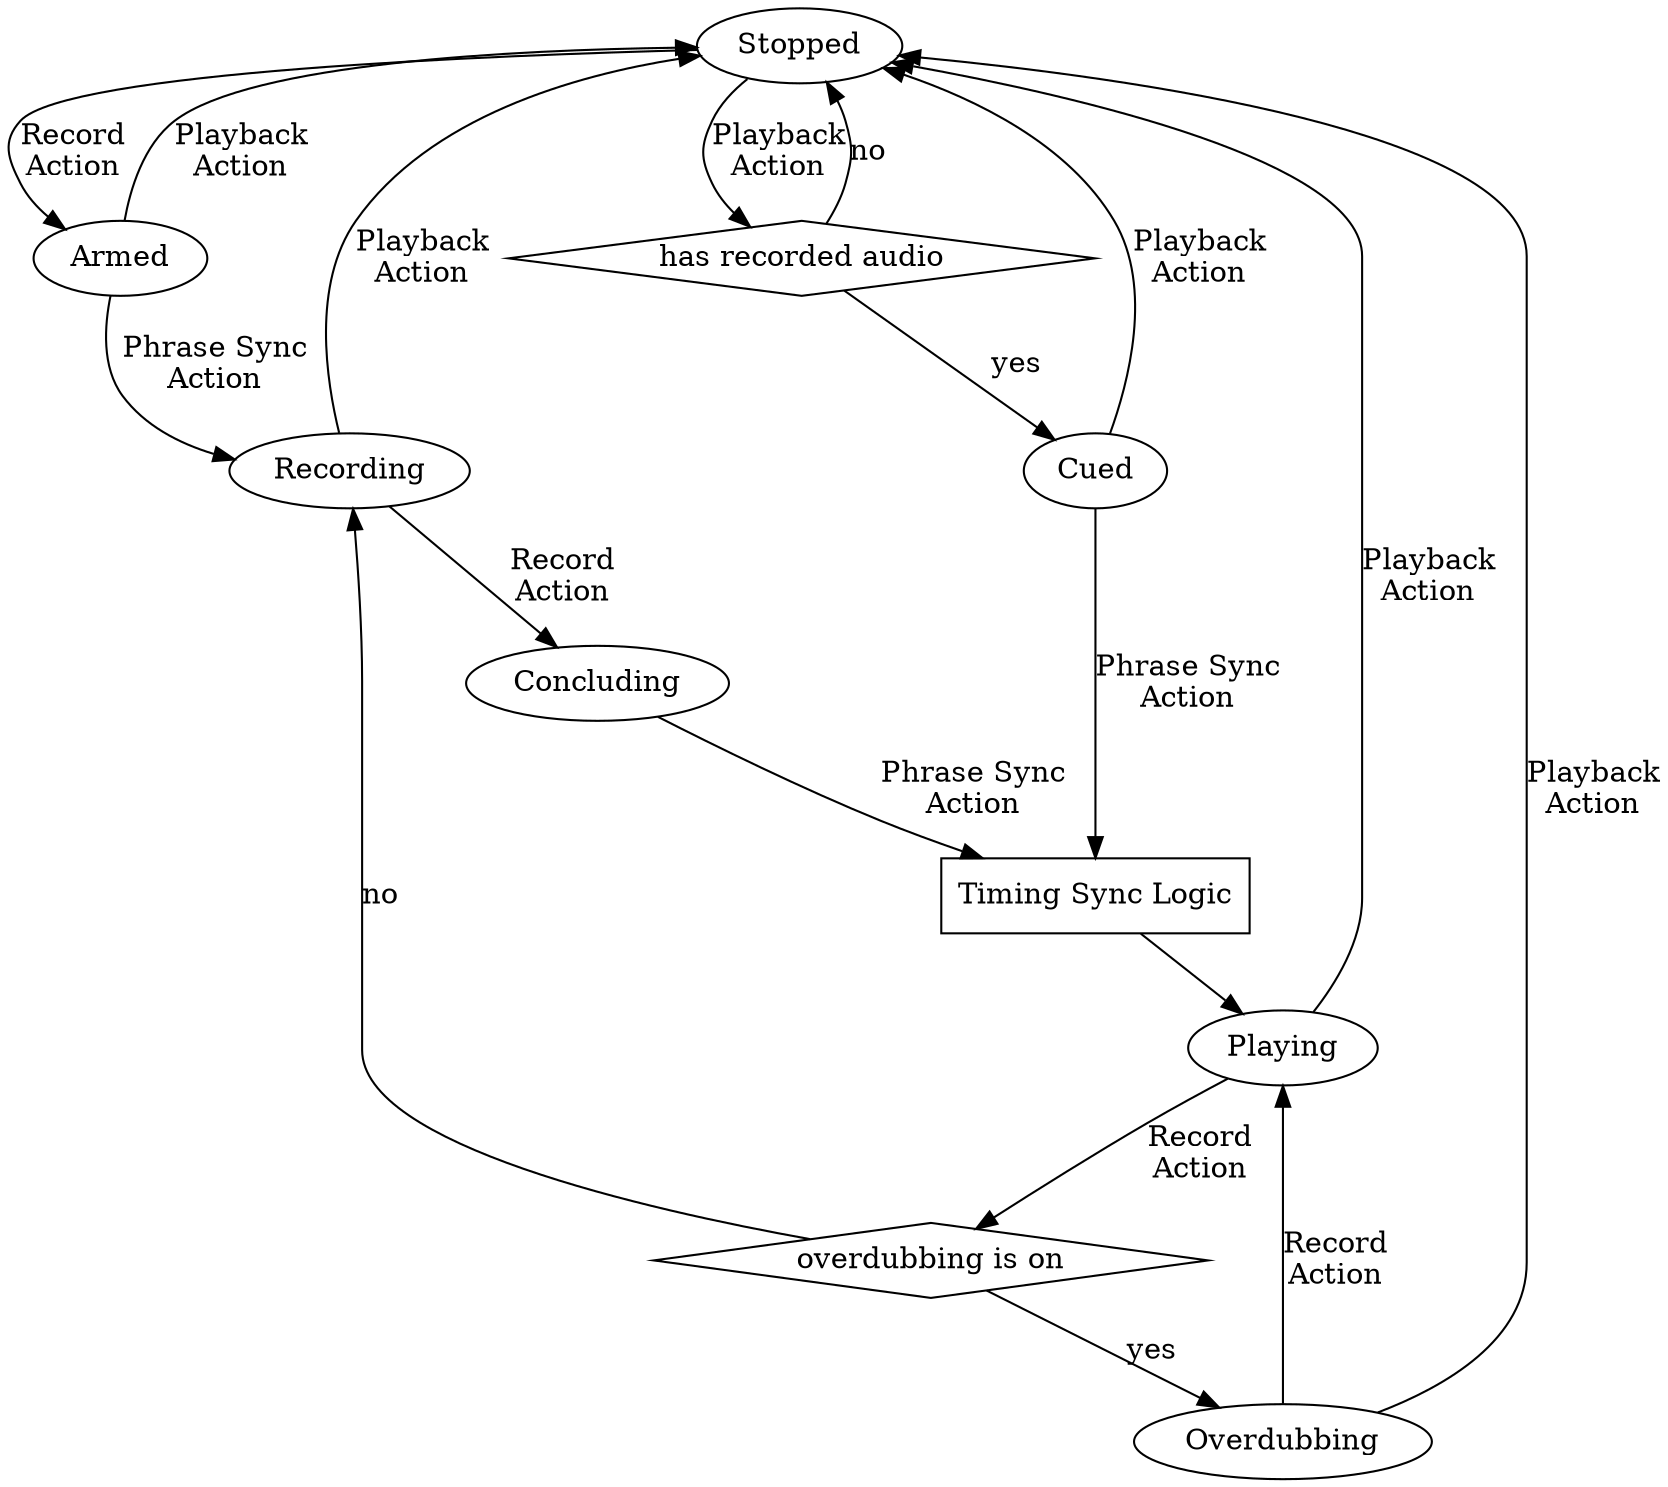 digraph G {

  Stopped [ shape="oval" ];
  Armed [ shape="oval" ];
  hasAudio [ label="has recorded audio", shape="diamond" ];
  Cued [ shape="oval" ];
  playSyncLogic [ label="Timing Sync Logic", shape="box" ];
  Recording [ shape="oval" ];
  Concluding [ shape="oval" ];
  Playing [ shape="oval" ];
  overdubActive [ label="overdubbing is on", shape="diamond" ];
  Overdubbing [ shape="oval" ];

  Stopped -> Armed [ label="Record\nAction" ];
  Stopped -> hasAudio [ label="Playback\nAction" ];
  hasAudio -> Stopped [ label="no" ];
  hasAudio -> Cued [ label="yes" ];

  Cued -> playSyncLogic [ label="Phrase Sync\nAction" ];
  playSyncLogic -> Playing;
  Cued -> Stopped [ label="Playback\nAction" ];

  Armed -> Stopped [ label="Playback\nAction" ];
  Armed -> Recording [ label="Phrase Sync\nAction" ];

  Recording -> Stopped [ label="Playback\nAction" ];
  Recording -> Concluding [ label="Record\nAction" ];
  Concluding -> playSyncLogic [ label="Phrase Sync\nAction" ];

  Playing -> Stopped [ label="Playback\nAction" ];
  Playing -> overdubActive [ label="Record\nAction" ];
  overdubActive -> Recording [ label="no" ];
  overdubActive -> Overdubbing [ label="yes" ];

  Overdubbing -> Stopped [ label="Playback\nAction" ];
  Overdubbing -> Playing [ label="Record\nAction" ];

}
